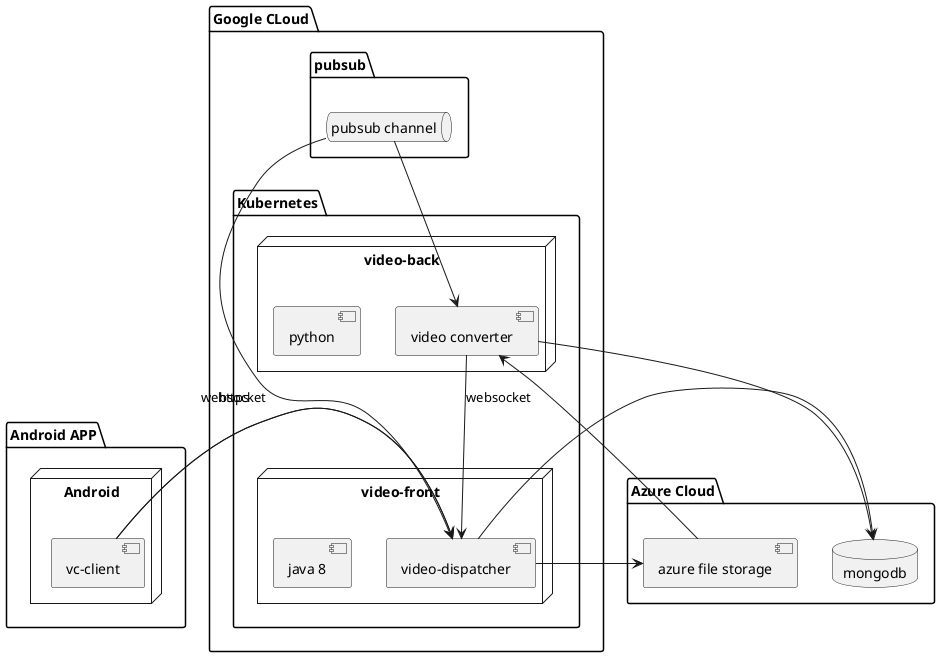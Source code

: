 @startuml
package "Google CLoud" {
    folder "Kubernetes" {
        node "video-front" {
            [java 8]
            [video-dispatcher]
        }
    }
    folder "Kubernetes" {
        node "video-back" {
            [python]
            [video converter]
        }
    }
    folder "pubsub" {
        queue "pubsub channel" as ps
    }
}
package "Android APP" {
    node "Android" {
        [vc-client]
    }
}
package "Azure Cloud" {
    [azure file storage]
    database "mongodb" as mongo
}


[vc-client] -> [video-dispatcher] : https
[vc-client] -> [video-dispatcher] : websocket
[azure file storage] -> [video converter]
[video converter] -> mongo
[video-dispatcher] -> mongo
[video converter] --> [video-dispatcher] : websocket
[video-dispatcher] --> [azure file storage]
ps --> [video converter]
ps --> [video-dispatcher]
@enduml
